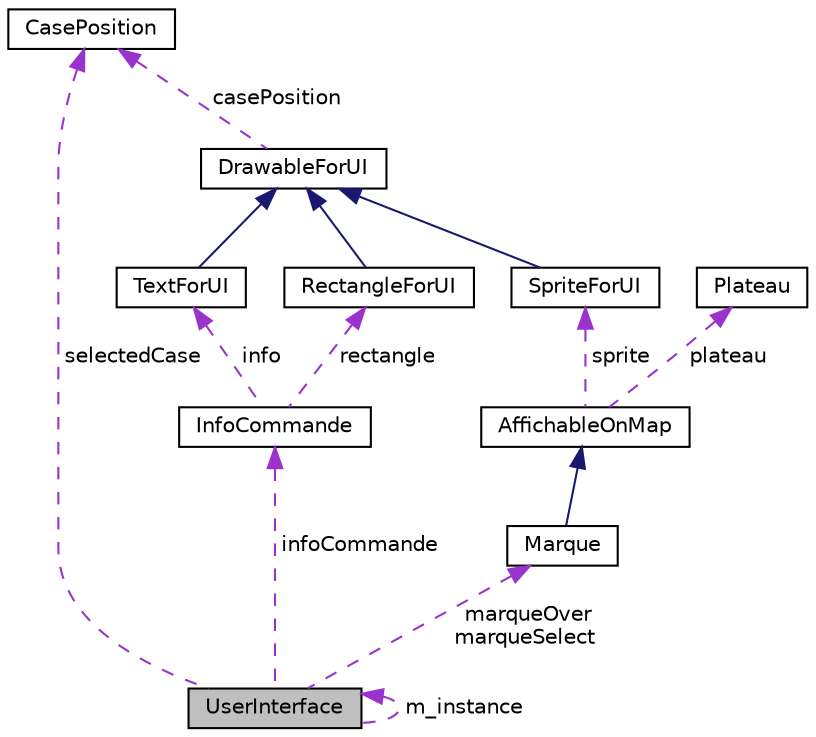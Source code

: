 digraph "UserInterface"
{
 // LATEX_PDF_SIZE
  edge [fontname="Helvetica",fontsize="10",labelfontname="Helvetica",labelfontsize="10"];
  node [fontname="Helvetica",fontsize="10",shape=record];
  Node1 [label="UserInterface",height=0.2,width=0.4,color="black", fillcolor="grey75", style="filled", fontcolor="black",tooltip="permet de gerer l'affichage des DrawblesForUI, les commandes, la selection de cases et le deplacement..."];
  Node2 -> Node1 [dir="back",color="darkorchid3",fontsize="10",style="dashed",label=" marqueOver\nmarqueSelect" ,fontname="Helvetica"];
  Node2 [label="Marque",height=0.2,width=0.4,color="black", fillcolor="white", style="filled",URL="$class_marque.html",tooltip="marque sur les cases du plateau qui est informative"];
  Node3 -> Node2 [dir="back",color="midnightblue",fontsize="10",style="solid",fontname="Helvetica"];
  Node3 [label="AffichableOnMap",height=0.2,width=0.4,color="black", fillcolor="white", style="filled",URL="$class_affichable_on_map.html",tooltip="Classe abstraite qui permet a une classe d'etre affichable sur la map elle gere le deplacement sur la..."];
  Node4 -> Node3 [dir="back",color="darkorchid3",fontsize="10",style="dashed",label=" sprite" ,fontname="Helvetica"];
  Node4 [label="SpriteForUI",height=0.2,width=0.4,color="black", fillcolor="white", style="filled",URL="$class_sprite_for_u_i.html",tooltip="Classe qui permet de créer un sprite pour l'interface utilisateur  comme implemente DrawableForUI,..."];
  Node5 -> Node4 [dir="back",color="midnightblue",fontsize="10",style="solid",fontname="Helvetica"];
  Node5 [label="DrawableForUI",height=0.2,width=0.4,color="black", fillcolor="white", style="filled",URL="$class_drawable_for_u_i.html",tooltip="Classe abstraite pour cree des objets affichables sur la fenetre de jeu,  il peuvent suivre les mouve..."];
  Node6 -> Node5 [dir="back",color="darkorchid3",fontsize="10",style="dashed",label=" casePosition" ,fontname="Helvetica"];
  Node6 [label="CasePosition",height=0.2,width=0.4,color="black", fillcolor="white", style="filled",URL="$class_case_position.html",tooltip="position d'une case sur le plateau"];
  Node7 -> Node3 [dir="back",color="darkorchid3",fontsize="10",style="dashed",label=" plateau" ,fontname="Helvetica"];
  Node7 [label="Plateau",height=0.2,width=0.4,color="black", fillcolor="white", style="filled",URL="$class_plateau.html",tooltip="permet d'avoir des INFOS sur les elements presents sur le plateau /!\\ Deplacement sur plateau gere pa..."];
  Node8 -> Node1 [dir="back",color="darkorchid3",fontsize="10",style="dashed",label=" infoCommande" ,fontname="Helvetica"];
  Node8 [label="InfoCommande",height=0.2,width=0.4,color="black", fillcolor="white", style="filled",URL="$class_info_commande.html",tooltip="permet d'afficher les infos sur la commande en cours  la commande se fait au dessus du dashboard"];
  Node9 -> Node8 [dir="back",color="darkorchid3",fontsize="10",style="dashed",label=" info" ,fontname="Helvetica"];
  Node9 [label="TextForUI",height=0.2,width=0.4,color="black", fillcolor="white", style="filled",URL="$class_text_for_u_i.html",tooltip="Classe qui permet de créer un texte pour l'interface utilisateur  comme implemente DrawableForUI,..."];
  Node5 -> Node9 [dir="back",color="midnightblue",fontsize="10",style="solid",fontname="Helvetica"];
  Node10 -> Node8 [dir="back",color="darkorchid3",fontsize="10",style="dashed",label=" rectangle" ,fontname="Helvetica"];
  Node10 [label="RectangleForUI",height=0.2,width=0.4,color="black", fillcolor="white", style="filled",URL="$class_rectangle_for_u_i.html",tooltip="Classe qui permet de créer un rectangle pour l'interface utilisateur  comme implemente DrawableForUI,..."];
  Node5 -> Node10 [dir="back",color="midnightblue",fontsize="10",style="solid",fontname="Helvetica"];
  Node6 -> Node1 [dir="back",color="darkorchid3",fontsize="10",style="dashed",label=" selectedCase" ,fontname="Helvetica"];
  Node1 -> Node1 [dir="back",color="darkorchid3",fontsize="10",style="dashed",label=" m_instance" ,fontname="Helvetica"];
}
